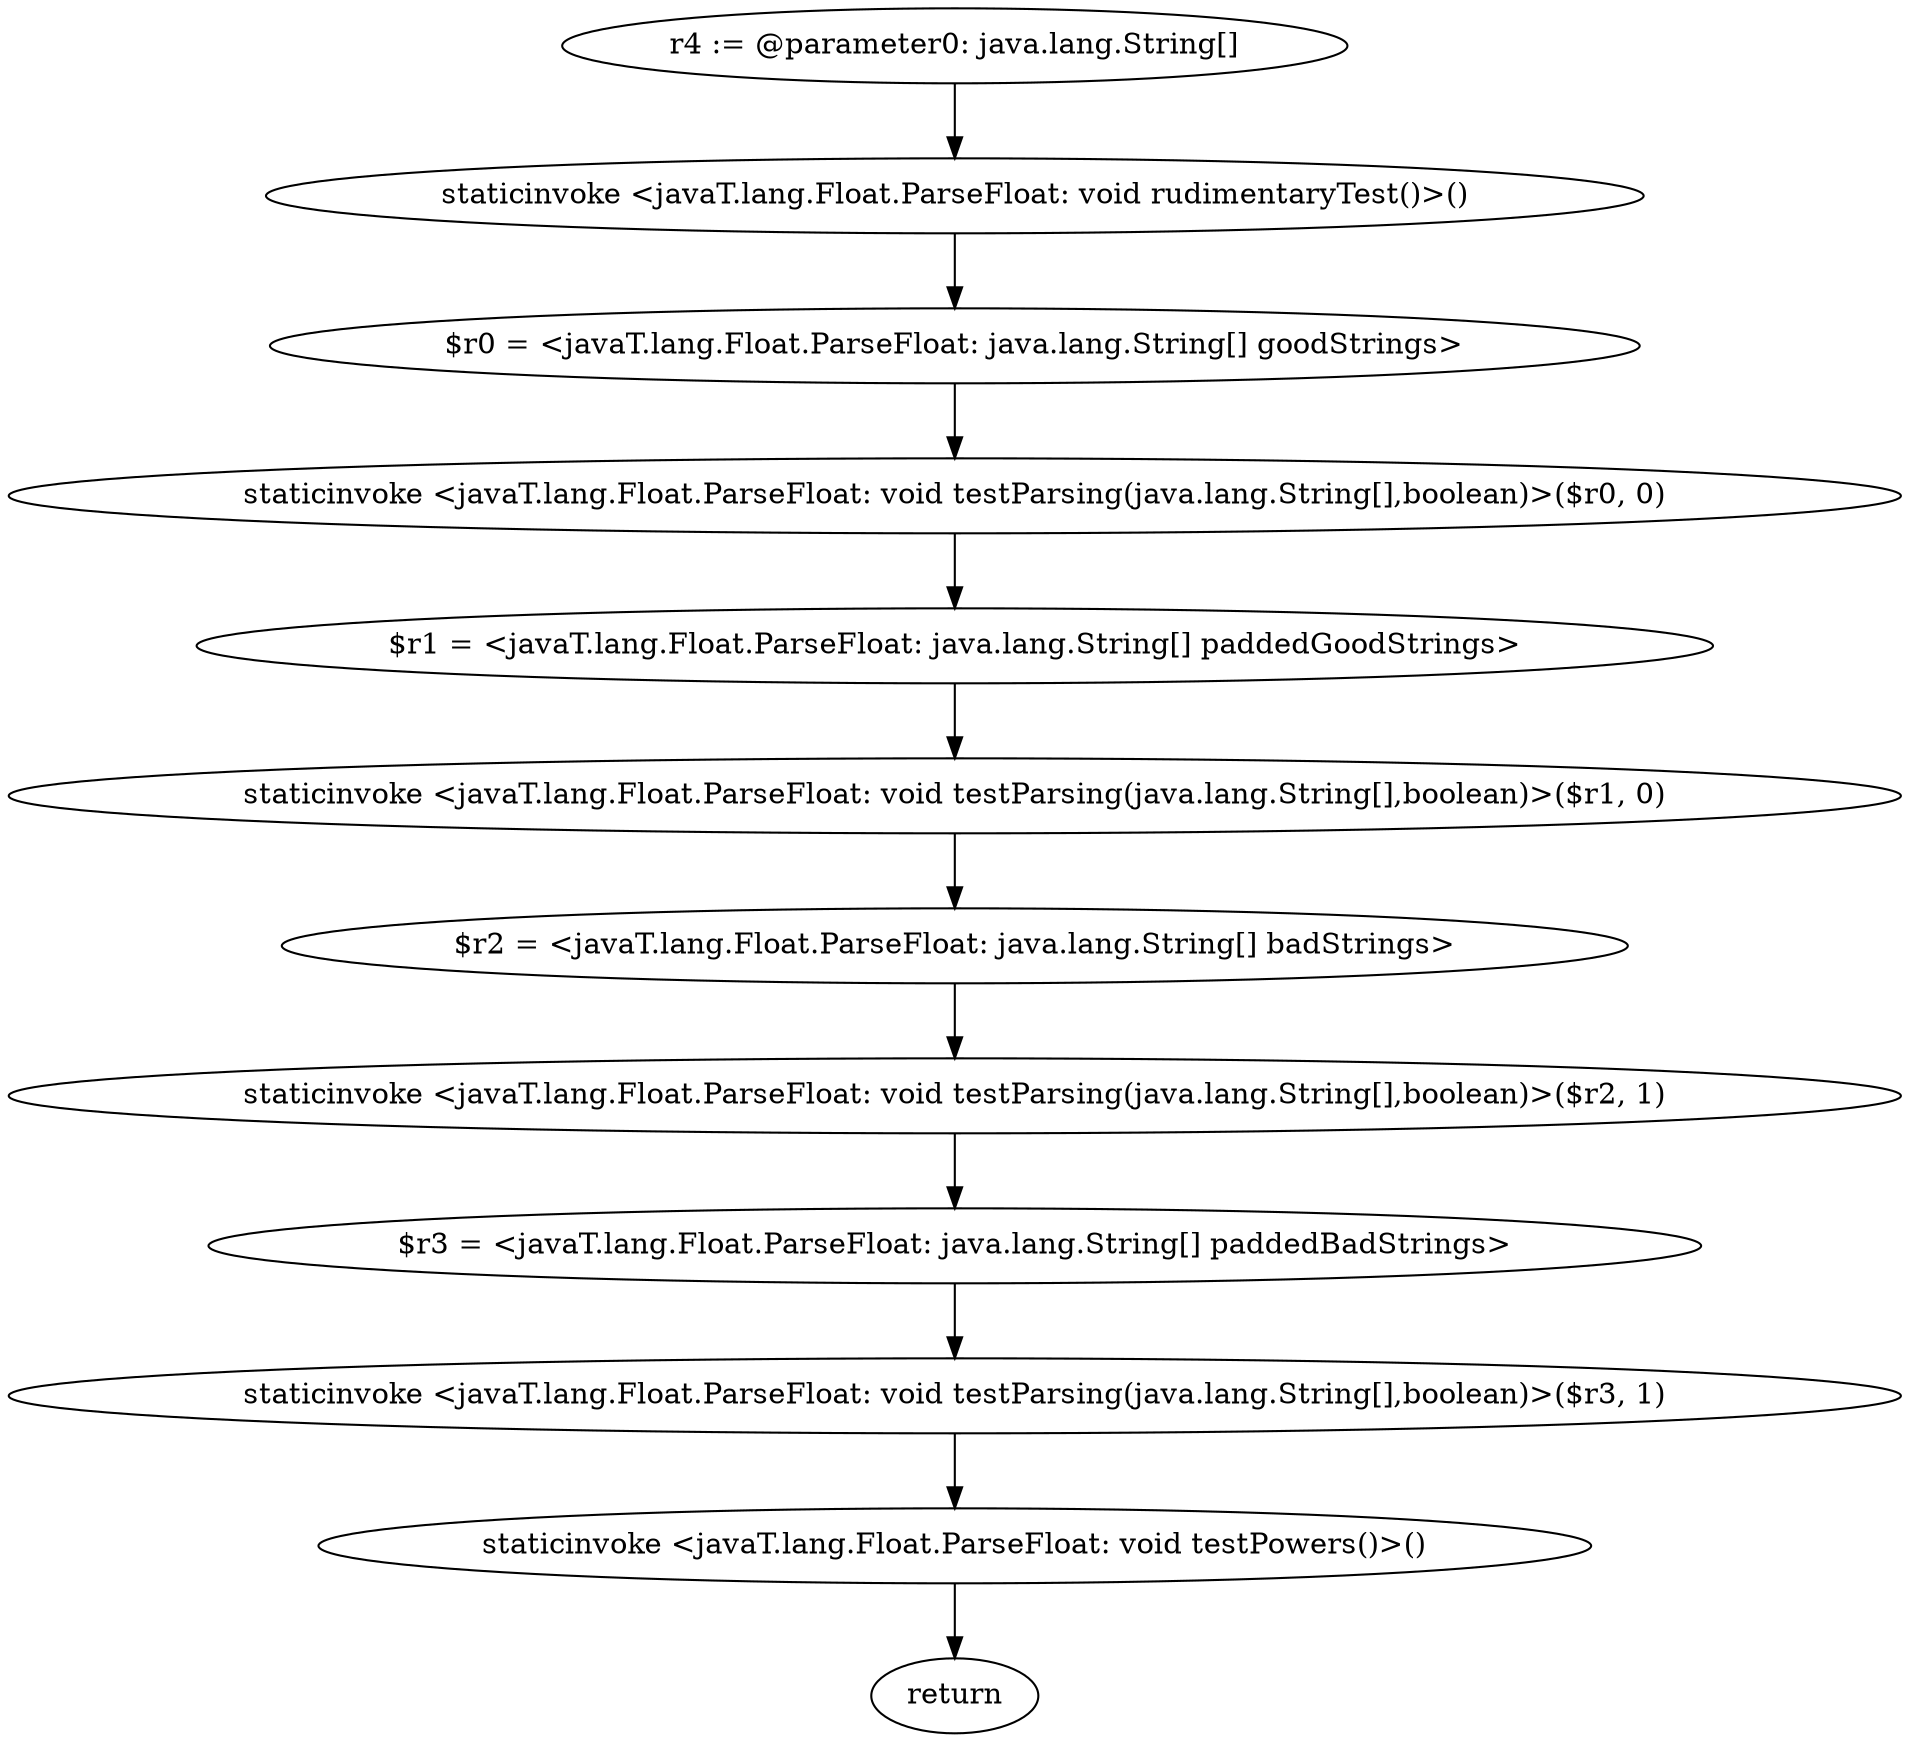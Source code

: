 digraph "unitGraph" {
    "r4 := @parameter0: java.lang.String[]"
    "staticinvoke <javaT.lang.Float.ParseFloat: void rudimentaryTest()>()"
    "$r0 = <javaT.lang.Float.ParseFloat: java.lang.String[] goodStrings>"
    "staticinvoke <javaT.lang.Float.ParseFloat: void testParsing(java.lang.String[],boolean)>($r0, 0)"
    "$r1 = <javaT.lang.Float.ParseFloat: java.lang.String[] paddedGoodStrings>"
    "staticinvoke <javaT.lang.Float.ParseFloat: void testParsing(java.lang.String[],boolean)>($r1, 0)"
    "$r2 = <javaT.lang.Float.ParseFloat: java.lang.String[] badStrings>"
    "staticinvoke <javaT.lang.Float.ParseFloat: void testParsing(java.lang.String[],boolean)>($r2, 1)"
    "$r3 = <javaT.lang.Float.ParseFloat: java.lang.String[] paddedBadStrings>"
    "staticinvoke <javaT.lang.Float.ParseFloat: void testParsing(java.lang.String[],boolean)>($r3, 1)"
    "staticinvoke <javaT.lang.Float.ParseFloat: void testPowers()>()"
    "return"
    "r4 := @parameter0: java.lang.String[]"->"staticinvoke <javaT.lang.Float.ParseFloat: void rudimentaryTest()>()";
    "staticinvoke <javaT.lang.Float.ParseFloat: void rudimentaryTest()>()"->"$r0 = <javaT.lang.Float.ParseFloat: java.lang.String[] goodStrings>";
    "$r0 = <javaT.lang.Float.ParseFloat: java.lang.String[] goodStrings>"->"staticinvoke <javaT.lang.Float.ParseFloat: void testParsing(java.lang.String[],boolean)>($r0, 0)";
    "staticinvoke <javaT.lang.Float.ParseFloat: void testParsing(java.lang.String[],boolean)>($r0, 0)"->"$r1 = <javaT.lang.Float.ParseFloat: java.lang.String[] paddedGoodStrings>";
    "$r1 = <javaT.lang.Float.ParseFloat: java.lang.String[] paddedGoodStrings>"->"staticinvoke <javaT.lang.Float.ParseFloat: void testParsing(java.lang.String[],boolean)>($r1, 0)";
    "staticinvoke <javaT.lang.Float.ParseFloat: void testParsing(java.lang.String[],boolean)>($r1, 0)"->"$r2 = <javaT.lang.Float.ParseFloat: java.lang.String[] badStrings>";
    "$r2 = <javaT.lang.Float.ParseFloat: java.lang.String[] badStrings>"->"staticinvoke <javaT.lang.Float.ParseFloat: void testParsing(java.lang.String[],boolean)>($r2, 1)";
    "staticinvoke <javaT.lang.Float.ParseFloat: void testParsing(java.lang.String[],boolean)>($r2, 1)"->"$r3 = <javaT.lang.Float.ParseFloat: java.lang.String[] paddedBadStrings>";
    "$r3 = <javaT.lang.Float.ParseFloat: java.lang.String[] paddedBadStrings>"->"staticinvoke <javaT.lang.Float.ParseFloat: void testParsing(java.lang.String[],boolean)>($r3, 1)";
    "staticinvoke <javaT.lang.Float.ParseFloat: void testParsing(java.lang.String[],boolean)>($r3, 1)"->"staticinvoke <javaT.lang.Float.ParseFloat: void testPowers()>()";
    "staticinvoke <javaT.lang.Float.ParseFloat: void testPowers()>()"->"return";
}
